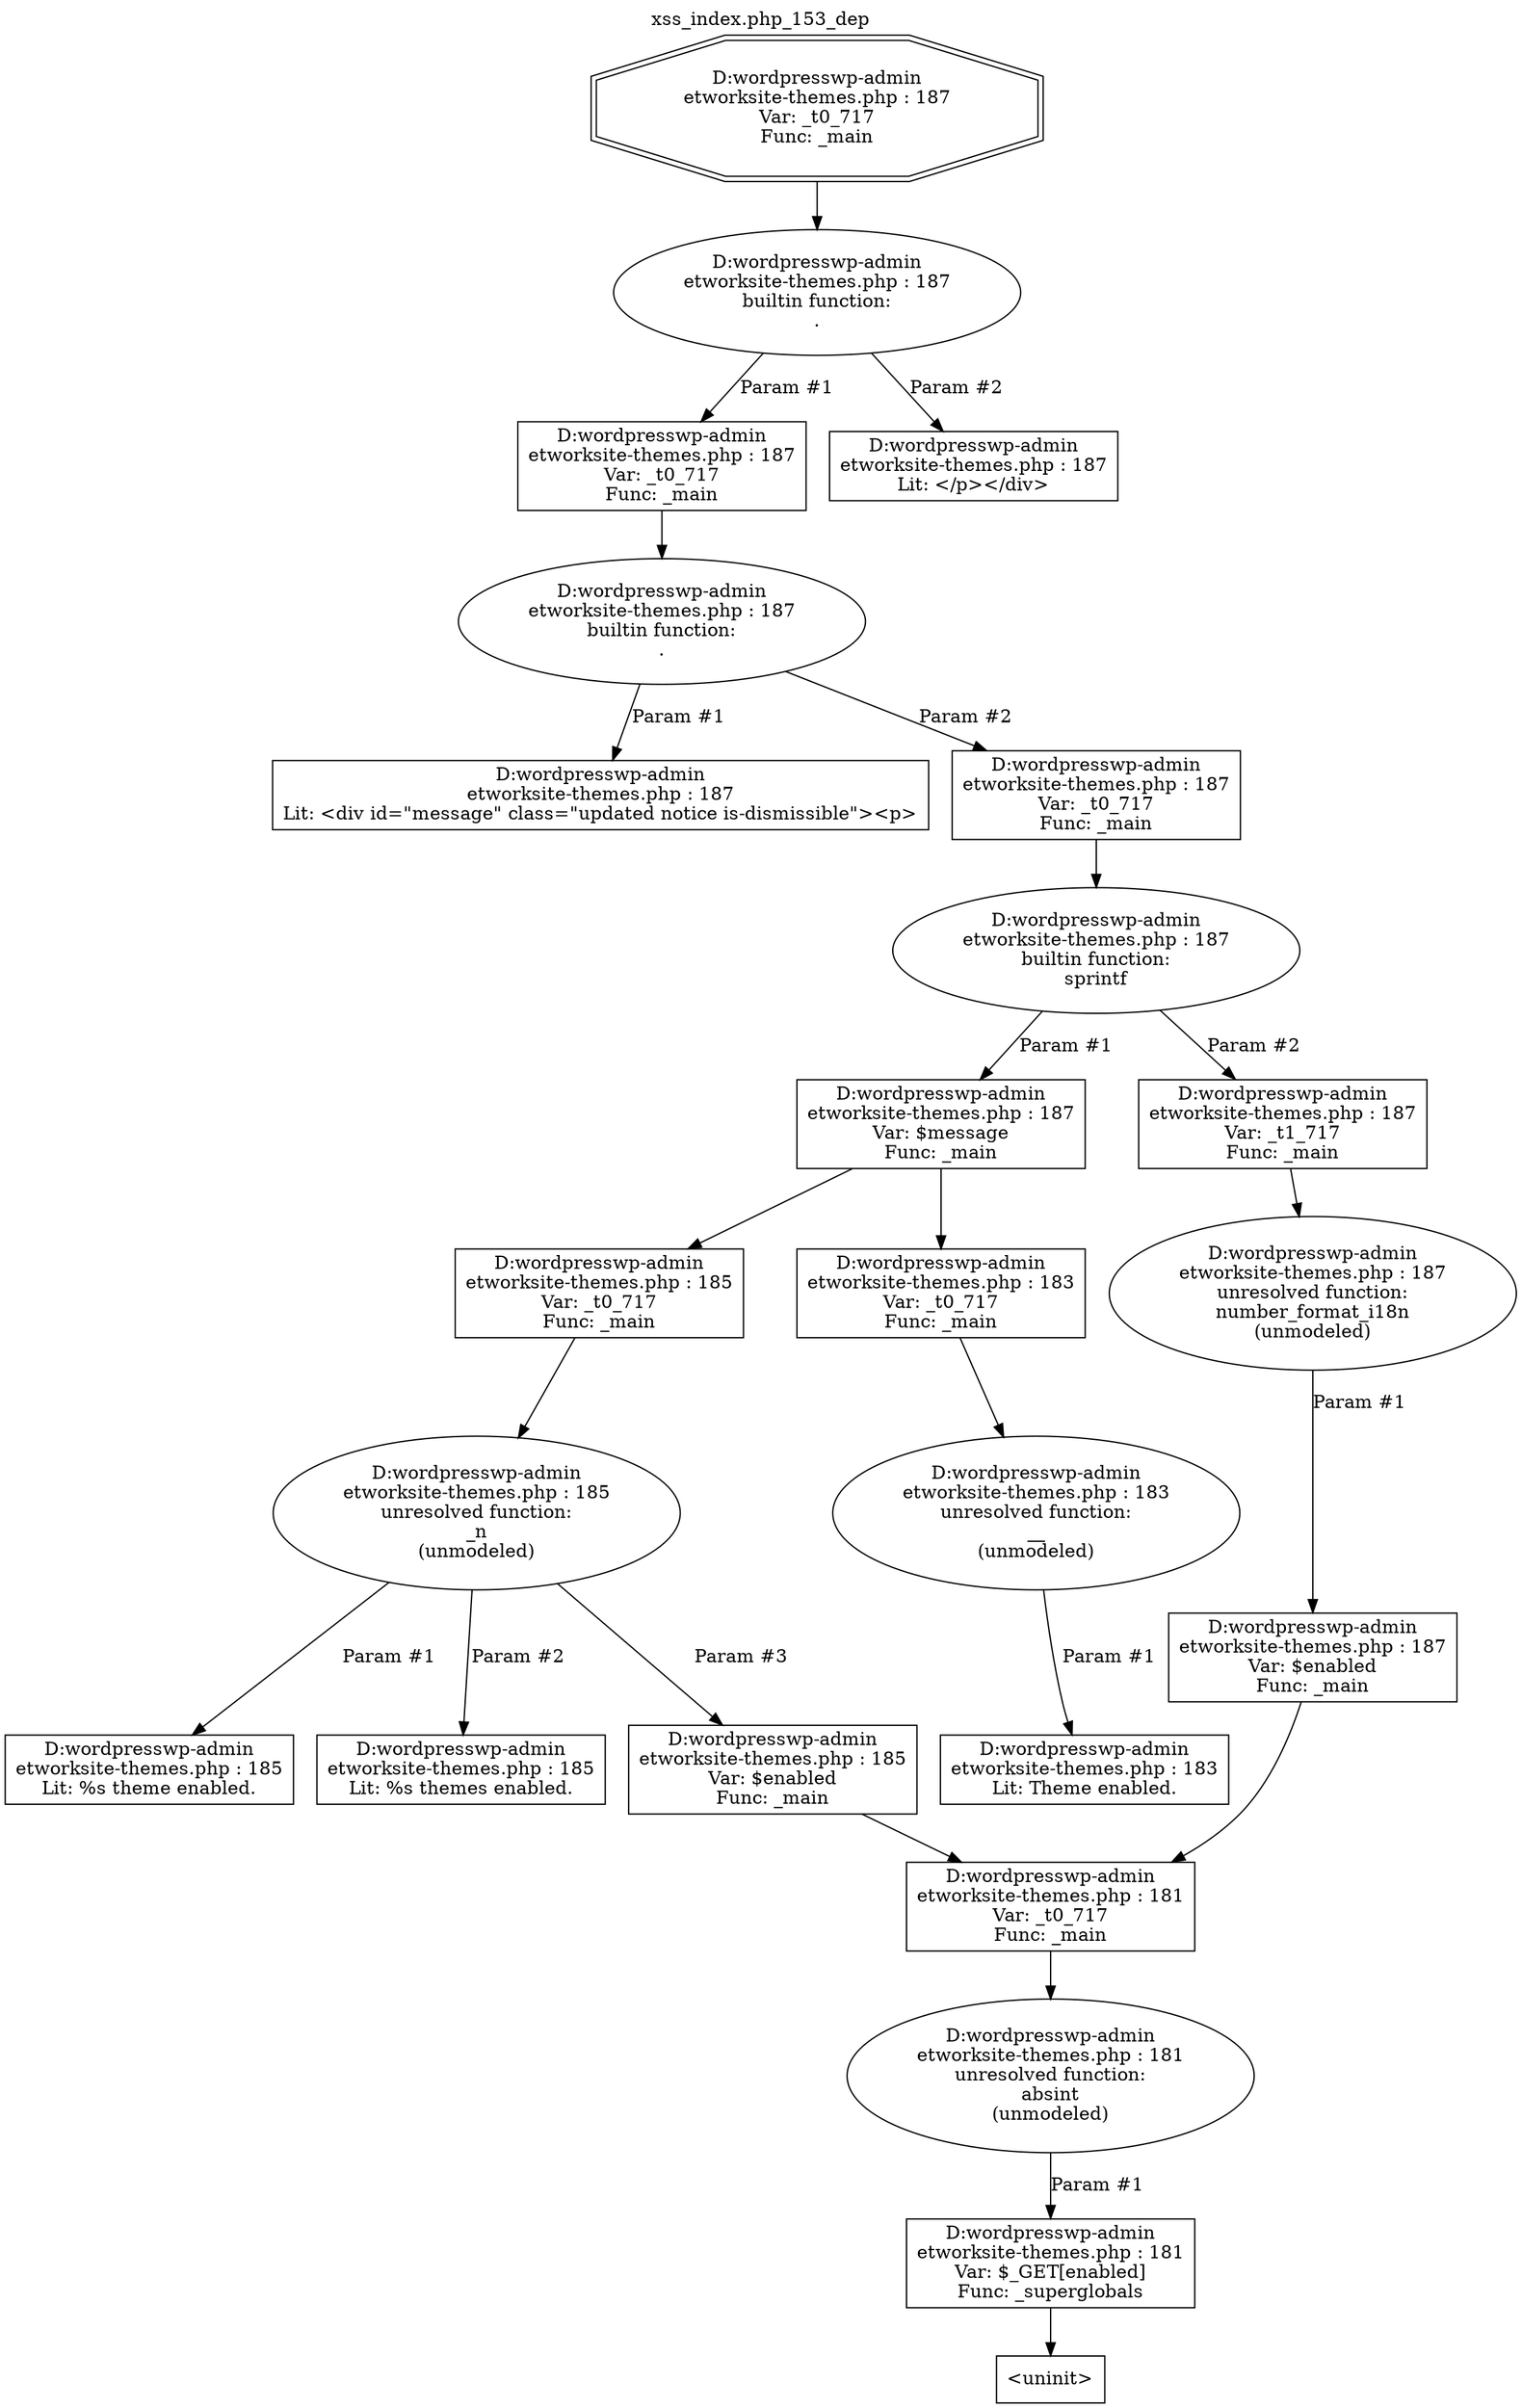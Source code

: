digraph cfg {
  label="xss_index.php_153_dep";
  labelloc=t;
  n1 [shape=doubleoctagon, label="D:\wordpress\wp-admin\network\site-themes.php : 187\nVar: _t0_717\nFunc: _main\n"];
  n2 [shape=ellipse, label="D:\wordpress\wp-admin\network\site-themes.php : 187\nbuiltin function:\n.\n"];
  n3 [shape=box, label="D:\wordpress\wp-admin\network\site-themes.php : 187\nVar: _t0_717\nFunc: _main\n"];
  n4 [shape=ellipse, label="D:\wordpress\wp-admin\network\site-themes.php : 187\nbuiltin function:\n.\n"];
  n5 [shape=box, label="D:\wordpress\wp-admin\network\site-themes.php : 187\nLit: <div id=\"message\" class=\"updated notice is-dismissible\"><p>\n"];
  n6 [shape=box, label="D:\wordpress\wp-admin\network\site-themes.php : 187\nVar: _t0_717\nFunc: _main\n"];
  n7 [shape=ellipse, label="D:\wordpress\wp-admin\network\site-themes.php : 187\nbuiltin function:\nsprintf\n"];
  n8 [shape=box, label="D:\wordpress\wp-admin\network\site-themes.php : 187\nVar: $message\nFunc: _main\n"];
  n9 [shape=box, label="D:\wordpress\wp-admin\network\site-themes.php : 185\nVar: _t0_717\nFunc: _main\n"];
  n10 [shape=ellipse, label="D:\wordpress\wp-admin\network\site-themes.php : 185\nunresolved function:\n_n\n(unmodeled)\n"];
  n11 [shape=box, label="D:\wordpress\wp-admin\network\site-themes.php : 185\nLit: %s theme enabled.\n"];
  n12 [shape=box, label="D:\wordpress\wp-admin\network\site-themes.php : 185\nLit: %s themes enabled.\n"];
  n13 [shape=box, label="D:\wordpress\wp-admin\network\site-themes.php : 185\nVar: $enabled\nFunc: _main\n"];
  n14 [shape=box, label="D:\wordpress\wp-admin\network\site-themes.php : 181\nVar: _t0_717\nFunc: _main\n"];
  n15 [shape=ellipse, label="D:\wordpress\wp-admin\network\site-themes.php : 181\nunresolved function:\nabsint\n(unmodeled)\n"];
  n16 [shape=box, label="D:\wordpress\wp-admin\network\site-themes.php : 181\nVar: $_GET[enabled]\nFunc: _superglobals\n"];
  n17 [shape=box, label="<uninit>"];
  n18 [shape=box, label="D:\wordpress\wp-admin\network\site-themes.php : 183\nVar: _t0_717\nFunc: _main\n"];
  n19 [shape=ellipse, label="D:\wordpress\wp-admin\network\site-themes.php : 183\nunresolved function:\n__\n(unmodeled)\n"];
  n20 [shape=box, label="D:\wordpress\wp-admin\network\site-themes.php : 183\nLit: Theme enabled.\n"];
  n21 [shape=box, label="D:\wordpress\wp-admin\network\site-themes.php : 187\nVar: _t1_717\nFunc: _main\n"];
  n22 [shape=ellipse, label="D:\wordpress\wp-admin\network\site-themes.php : 187\nunresolved function:\nnumber_format_i18n\n(unmodeled)\n"];
  n23 [shape=box, label="D:\wordpress\wp-admin\network\site-themes.php : 187\nVar: $enabled\nFunc: _main\n"];
  n24 [shape=box, label="D:\wordpress\wp-admin\network\site-themes.php : 187\nLit: </p></div>\n"];
  n1 -> n2;
  n3 -> n4;
  n4 -> n5[label="Param #1"];
  n4 -> n6[label="Param #2"];
  n6 -> n7;
  n9 -> n10;
  n10 -> n11[label="Param #1"];
  n10 -> n12[label="Param #2"];
  n10 -> n13[label="Param #3"];
  n14 -> n15;
  n16 -> n17;
  n15 -> n16[label="Param #1"];
  n13 -> n14;
  n8 -> n9;
  n8 -> n18;
  n18 -> n19;
  n19 -> n20[label="Param #1"];
  n7 -> n8[label="Param #1"];
  n7 -> n21[label="Param #2"];
  n21 -> n22;
  n23 -> n14;
  n22 -> n23[label="Param #1"];
  n2 -> n3[label="Param #1"];
  n2 -> n24[label="Param #2"];
}
